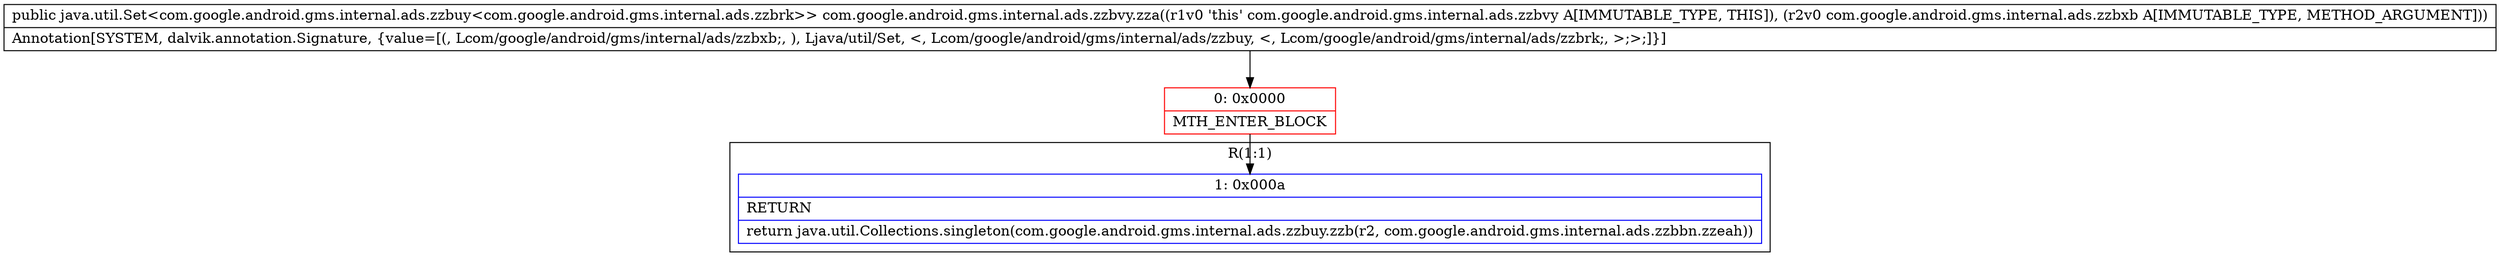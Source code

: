 digraph "CFG forcom.google.android.gms.internal.ads.zzbvy.zza(Lcom\/google\/android\/gms\/internal\/ads\/zzbxb;)Ljava\/util\/Set;" {
subgraph cluster_Region_1213693753 {
label = "R(1:1)";
node [shape=record,color=blue];
Node_1 [shape=record,label="{1\:\ 0x000a|RETURN\l|return java.util.Collections.singleton(com.google.android.gms.internal.ads.zzbuy.zzb(r2, com.google.android.gms.internal.ads.zzbbn.zzeah))\l}"];
}
Node_0 [shape=record,color=red,label="{0\:\ 0x0000|MTH_ENTER_BLOCK\l}"];
MethodNode[shape=record,label="{public java.util.Set\<com.google.android.gms.internal.ads.zzbuy\<com.google.android.gms.internal.ads.zzbrk\>\> com.google.android.gms.internal.ads.zzbvy.zza((r1v0 'this' com.google.android.gms.internal.ads.zzbvy A[IMMUTABLE_TYPE, THIS]), (r2v0 com.google.android.gms.internal.ads.zzbxb A[IMMUTABLE_TYPE, METHOD_ARGUMENT]))  | Annotation[SYSTEM, dalvik.annotation.Signature, \{value=[(, Lcom\/google\/android\/gms\/internal\/ads\/zzbxb;, ), Ljava\/util\/Set, \<, Lcom\/google\/android\/gms\/internal\/ads\/zzbuy, \<, Lcom\/google\/android\/gms\/internal\/ads\/zzbrk;, \>;\>;]\}]\l}"];
MethodNode -> Node_0;
Node_0 -> Node_1;
}

